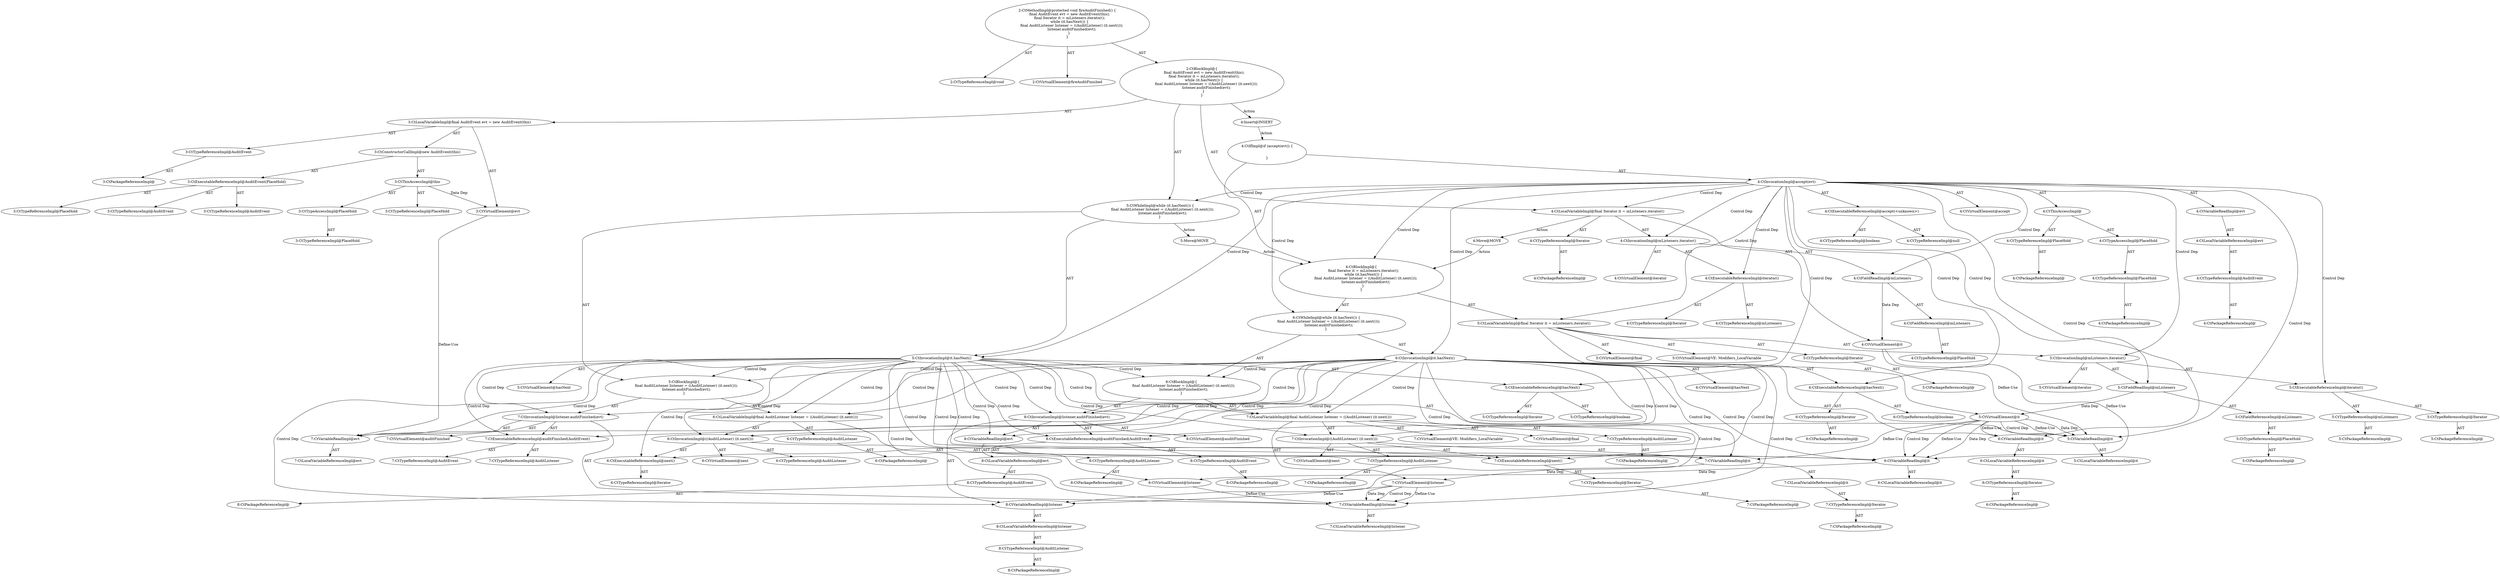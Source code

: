 digraph "fireAuditFinished#?" {
0 [label="2:CtTypeReferenceImpl@void" shape=ellipse]
1 [label="2:CtVirtualElement@fireAuditFinished" shape=ellipse]
2 [label="3:CtTypeReferenceImpl@AuditEvent" shape=ellipse]
3 [label="3:CtPackageReferenceImpl@" shape=ellipse]
4 [label="3:CtExecutableReferenceImpl@AuditEvent(PlaceHold)" shape=ellipse]
5 [label="3:CtTypeReferenceImpl@AuditEvent" shape=ellipse]
6 [label="3:CtTypeReferenceImpl@AuditEvent" shape=ellipse]
7 [label="3:CtTypeReferenceImpl@PlaceHold" shape=ellipse]
8 [label="3:CtTypeAccessImpl@PlaceHold" shape=ellipse]
9 [label="3:CtTypeReferenceImpl@PlaceHold" shape=ellipse]
10 [label="3:CtThisAccessImpl@this" shape=ellipse]
11 [label="3:CtTypeReferenceImpl@PlaceHold" shape=ellipse]
12 [label="3:CtConstructorCallImpl@new AuditEvent(this)" shape=ellipse]
13 [label="3:CtVirtualElement@evt" shape=ellipse]
14 [label="3:CtLocalVariableImpl@final AuditEvent evt = new AuditEvent(this)" shape=ellipse]
15 [label="4:CtTypeReferenceImpl@Iterator" shape=ellipse]
16 [label="4:CtPackageReferenceImpl@" shape=ellipse]
17 [label="4:CtExecutableReferenceImpl@iterator()" shape=ellipse]
18 [label="4:CtTypeReferenceImpl@mListeners" shape=ellipse]
19 [label="4:CtTypeReferenceImpl@Iterator" shape=ellipse]
20 [label="4:CtVirtualElement@iterator" shape=ellipse]
21 [label="4:CtFieldReferenceImpl@mListeners" shape=ellipse]
22 [label="4:CtTypeReferenceImpl@PlaceHold" shape=ellipse]
23 [label="4:CtFieldReadImpl@mListeners" shape=ellipse]
24 [label="4:CtInvocationImpl@mListeners.iterator()" shape=ellipse]
25 [label="4:CtVirtualElement@it" shape=ellipse]
26 [label="4:CtLocalVariableImpl@final Iterator it = mListeners.iterator()" shape=ellipse]
27 [label="5:CtExecutableReferenceImpl@hasNext()" shape=ellipse]
28 [label="5:CtTypeReferenceImpl@Iterator" shape=ellipse]
29 [label="5:CtTypeReferenceImpl@boolean" shape=ellipse]
30 [label="5:CtVirtualElement@hasNext" shape=ellipse]
31 [label="5:CtVariableReadImpl@it" shape=ellipse]
32 [label="5:CtLocalVariableReferenceImpl@it" shape=ellipse]
33 [label="5:CtInvocationImpl@it.hasNext()" shape=ellipse]
34 [label="6:CtTypeReferenceImpl@AuditListener" shape=ellipse]
35 [label="6:CtPackageReferenceImpl@" shape=ellipse]
36 [label="6:CtExecutableReferenceImpl@next()" shape=ellipse]
37 [label="6:CtTypeReferenceImpl@Iterator" shape=ellipse]
38 [label="6:CtVirtualElement@next" shape=ellipse]
39 [label="6:CtVariableReadImpl@it" shape=ellipse]
40 [label="6:CtLocalVariableReferenceImpl@it" shape=ellipse]
41 [label="6:CtInvocationImpl@((AuditListener) (it.next()))" shape=ellipse]
42 [label="6:CtTypeReferenceImpl@AuditListener" shape=ellipse]
43 [label="6:CtVirtualElement@listener" shape=ellipse]
44 [label="6:CtLocalVariableImpl@final AuditListener listener = ((AuditListener) (it.next()))" shape=ellipse]
45 [label="7:CtExecutableReferenceImpl@auditFinished(AuditEvent)" shape=ellipse]
46 [label="7:CtTypeReferenceImpl@AuditListener" shape=ellipse]
47 [label="7:CtTypeReferenceImpl@AuditEvent" shape=ellipse]
48 [label="7:CtVirtualElement@auditFinished" shape=ellipse]
49 [label="7:CtVariableReadImpl@listener" shape=ellipse]
50 [label="7:CtLocalVariableReferenceImpl@listener" shape=ellipse]
51 [label="7:CtVariableReadImpl@evt" shape=ellipse]
52 [label="7:CtLocalVariableReferenceImpl@evt" shape=ellipse]
53 [label="7:CtInvocationImpl@listener.auditFinished(evt)" shape=ellipse]
54 [label="5:CtBlockImpl@\{
    final AuditListener listener = ((AuditListener) (it.next()));
    listener.auditFinished(evt);
\}" shape=ellipse]
55 [label="5:CtWhileImpl@while (it.hasNext()) \{
    final AuditListener listener = ((AuditListener) (it.next()));
    listener.auditFinished(evt);
\} " shape=ellipse]
56 [label="2:CtBlockImpl@\{
    final AuditEvent evt = new AuditEvent(this);
    final Iterator it = mListeners.iterator();
    while (it.hasNext()) \{
        final AuditListener listener = ((AuditListener) (it.next()));
        listener.auditFinished(evt);
    \} 
\}" shape=ellipse]
57 [label="2:CtMethodImpl@protected void fireAuditFinished() \{
    final AuditEvent evt = new AuditEvent(this);
    final Iterator it = mListeners.iterator();
    while (it.hasNext()) \{
        final AuditListener listener = ((AuditListener) (it.next()));
        listener.auditFinished(evt);
    \} 
\}" shape=ellipse]
58 [label="4:Insert@INSERT" shape=ellipse]
59 [label="4:CtPackageReferenceImpl@" shape=ellipse]
60 [label="4:CtTypeReferenceImpl@PlaceHold" shape=ellipse]
61 [label="4:CtPackageReferenceImpl@" shape=ellipse]
62 [label="4:CtTypeReferenceImpl@PlaceHold" shape=ellipse]
63 [label="4:CtTypeAccessImpl@PlaceHold" shape=ellipse]
64 [label="4:CtThisAccessImpl@" shape=ellipse]
65 [label="4:CtTypeReferenceImpl@boolean" shape=ellipse]
66 [label="4:CtTypeReferenceImpl@null" shape=ellipse]
67 [label="4:CtExecutableReferenceImpl@accept(<unknown>)" shape=ellipse]
68 [label="4:CtPackageReferenceImpl@" shape=ellipse]
69 [label="4:CtTypeReferenceImpl@AuditEvent" shape=ellipse]
70 [label="4:CtLocalVariableReferenceImpl@evt" shape=ellipse]
71 [label="4:CtVariableReadImpl@evt" shape=ellipse]
72 [label="4:CtInvocationImpl@accept(evt)" shape=ellipse]
73 [label="4:CtVirtualElement@accept" shape=ellipse]
74 [label="5:CtPackageReferenceImpl@" shape=ellipse]
75 [label="5:CtTypeReferenceImpl@Iterator" shape=ellipse]
76 [label="5:CtPackageReferenceImpl@" shape=ellipse]
77 [label="5:CtTypeReferenceImpl@PlaceHold" shape=ellipse]
78 [label="5:CtFieldReferenceImpl@mListeners" shape=ellipse]
79 [label="5:CtFieldReadImpl@mListeners" shape=ellipse]
80 [label="5:CtPackageReferenceImpl@" shape=ellipse]
81 [label="5:CtTypeReferenceImpl@mListeners" shape=ellipse]
82 [label="5:CtPackageReferenceImpl@" shape=ellipse]
83 [label="5:CtTypeReferenceImpl@Iterator" shape=ellipse]
84 [label="5:CtExecutableReferenceImpl@iterator()" shape=ellipse]
85 [label="5:CtInvocationImpl@mListeners.iterator()" shape=ellipse]
86 [label="5:CtVirtualElement@iterator" shape=ellipse]
87 [label="5:CtLocalVariableImpl@final Iterator it = mListeners.iterator()" shape=ellipse]
88 [label="5:CtVirtualElement@it" shape=ellipse]
89 [label="5:CtVirtualElement@VE: Modifiers_LocalVariable" shape=ellipse]
90 [label="5:CtVirtualElement@final" shape=ellipse]
91 [label="6:CtPackageReferenceImpl@" shape=ellipse]
92 [label="6:CtTypeReferenceImpl@Iterator" shape=ellipse]
93 [label="6:CtLocalVariableReferenceImpl@it" shape=ellipse]
94 [label="6:CtVariableReadImpl@it" shape=ellipse]
95 [label="6:CtPackageReferenceImpl@" shape=ellipse]
96 [label="6:CtTypeReferenceImpl@Iterator" shape=ellipse]
97 [label="6:CtTypeReferenceImpl@boolean" shape=ellipse]
98 [label="6:CtExecutableReferenceImpl@hasNext()" shape=ellipse]
99 [label="6:CtInvocationImpl@it.hasNext()" shape=ellipse]
100 [label="6:CtVirtualElement@hasNext" shape=ellipse]
101 [label="7:CtPackageReferenceImpl@" shape=ellipse]
102 [label="7:CtTypeReferenceImpl@AuditListener" shape=ellipse]
103 [label="7:CtPackageReferenceImpl@" shape=ellipse]
104 [label="7:CtTypeReferenceImpl@AuditListener" shape=ellipse]
105 [label="7:CtPackageReferenceImpl@" shape=ellipse]
106 [label="7:CtTypeReferenceImpl@Iterator" shape=ellipse]
107 [label="7:CtLocalVariableReferenceImpl@it" shape=ellipse]
108 [label="7:CtVariableReadImpl@it" shape=ellipse]
109 [label="7:CtPackageReferenceImpl@" shape=ellipse]
110 [label="7:CtTypeReferenceImpl@Iterator" shape=ellipse]
111 [label="7:CtExecutableReferenceImpl@next()" shape=ellipse]
112 [label="7:CtInvocationImpl@((AuditListener) (it.next()))" shape=ellipse]
113 [label="7:CtVirtualElement@next" shape=ellipse]
114 [label="7:CtLocalVariableImpl@final AuditListener listener = ((AuditListener) (it.next()))" shape=ellipse]
115 [label="7:CtVirtualElement@listener" shape=ellipse]
116 [label="7:CtVirtualElement@VE: Modifiers_LocalVariable" shape=ellipse]
117 [label="7:CtVirtualElement@final" shape=ellipse]
118 [label="8:CtPackageReferenceImpl@" shape=ellipse]
119 [label="8:CtTypeReferenceImpl@AuditListener" shape=ellipse]
120 [label="8:CtLocalVariableReferenceImpl@listener" shape=ellipse]
121 [label="8:CtVariableReadImpl@listener" shape=ellipse]
122 [label="8:CtPackageReferenceImpl@" shape=ellipse]
123 [label="8:CtTypeReferenceImpl@AuditListener" shape=ellipse]
124 [label="8:CtPackageReferenceImpl@" shape=ellipse]
125 [label="8:CtTypeReferenceImpl@AuditEvent" shape=ellipse]
126 [label="8:CtExecutableReferenceImpl@auditFinished(AuditEvent)" shape=ellipse]
127 [label="8:CtPackageReferenceImpl@" shape=ellipse]
128 [label="8:CtTypeReferenceImpl@AuditEvent" shape=ellipse]
129 [label="8:CtLocalVariableReferenceImpl@evt" shape=ellipse]
130 [label="8:CtVariableReadImpl@evt" shape=ellipse]
131 [label="8:CtInvocationImpl@listener.auditFinished(evt)" shape=ellipse]
132 [label="8:CtVirtualElement@auditFinished" shape=ellipse]
133 [label="6:CtBlockImpl@\{
    final AuditListener listener = ((AuditListener) (it.next()));
    listener.auditFinished(evt);
\}" shape=ellipse]
134 [label="6:CtWhileImpl@while (it.hasNext()) \{
    final AuditListener listener = ((AuditListener) (it.next()));
    listener.auditFinished(evt);
\} " shape=ellipse]
135 [label="4:CtBlockImpl@\{
    final Iterator it = mListeners.iterator();
    while (it.hasNext()) \{
        final AuditListener listener = ((AuditListener) (it.next()));
        listener.auditFinished(evt);
    \} 
\}" shape=ellipse]
136 [label="4:CtIfImpl@if (accept(evt)) \{


\}" shape=ellipse]
137 [label="4:Move@MOVE" shape=ellipse]
138 [label="5:Move@MOVE" shape=ellipse]
2 -> 3 [label="AST"];
4 -> 5 [label="AST"];
4 -> 6 [label="AST"];
4 -> 7 [label="AST"];
8 -> 9 [label="AST"];
10 -> 11 [label="AST"];
10 -> 8 [label="AST"];
10 -> 13 [label="Data Dep"];
12 -> 4 [label="AST"];
12 -> 10 [label="AST"];
13 -> 51 [label="Define-Use"];
14 -> 13 [label="AST"];
14 -> 2 [label="AST"];
14 -> 12 [label="AST"];
15 -> 16 [label="AST"];
17 -> 18 [label="AST"];
17 -> 19 [label="AST"];
21 -> 22 [label="AST"];
23 -> 21 [label="AST"];
23 -> 25 [label="Data Dep"];
24 -> 20 [label="AST"];
24 -> 23 [label="AST"];
24 -> 17 [label="AST"];
25 -> 31 [label="Define-Use"];
25 -> 39 [label="Define-Use"];
26 -> 25 [label="AST"];
26 -> 15 [label="AST"];
26 -> 24 [label="AST"];
26 -> 137 [label="Action"];
27 -> 28 [label="AST"];
27 -> 29 [label="AST"];
31 -> 32 [label="AST"];
33 -> 30 [label="AST"];
33 -> 31 [label="AST"];
33 -> 27 [label="AST"];
33 -> 54 [label="Control Dep"];
33 -> 44 [label="Control Dep"];
33 -> 41 [label="Control Dep"];
33 -> 36 [label="Control Dep"];
33 -> 39 [label="Control Dep"];
33 -> 53 [label="Control Dep"];
33 -> 45 [label="Control Dep"];
33 -> 49 [label="Control Dep"];
33 -> 51 [label="Control Dep"];
33 -> 108 [label="Control Dep"];
33 -> 111 [label="Control Dep"];
33 -> 112 [label="Control Dep"];
33 -> 114 [label="Control Dep"];
33 -> 121 [label="Control Dep"];
33 -> 126 [label="Control Dep"];
33 -> 130 [label="Control Dep"];
33 -> 131 [label="Control Dep"];
33 -> 133 [label="Control Dep"];
34 -> 35 [label="AST"];
36 -> 37 [label="AST"];
39 -> 40 [label="AST"];
39 -> 43 [label="Data Dep"];
41 -> 38 [label="AST"];
41 -> 42 [label="AST"];
41 -> 39 [label="AST"];
41 -> 36 [label="AST"];
43 -> 49 [label="Define-Use"];
44 -> 43 [label="AST"];
44 -> 34 [label="AST"];
44 -> 41 [label="AST"];
45 -> 46 [label="AST"];
45 -> 47 [label="AST"];
49 -> 50 [label="AST"];
51 -> 52 [label="AST"];
53 -> 48 [label="AST"];
53 -> 49 [label="AST"];
53 -> 45 [label="AST"];
53 -> 51 [label="AST"];
54 -> 44 [label="AST"];
54 -> 53 [label="AST"];
55 -> 33 [label="AST"];
55 -> 54 [label="AST"];
55 -> 138 [label="Action"];
56 -> 14 [label="AST"];
56 -> 26 [label="AST"];
56 -> 55 [label="AST"];
56 -> 58 [label="Action"];
57 -> 1 [label="AST"];
57 -> 0 [label="AST"];
57 -> 56 [label="AST"];
58 -> 136 [label="Action"];
60 -> 59 [label="AST"];
62 -> 61 [label="AST"];
63 -> 62 [label="AST"];
64 -> 60 [label="AST"];
64 -> 63 [label="AST"];
67 -> 65 [label="AST"];
67 -> 66 [label="AST"];
69 -> 68 [label="AST"];
70 -> 69 [label="AST"];
71 -> 70 [label="AST"];
72 -> 73 [label="AST"];
72 -> 64 [label="AST"];
72 -> 67 [label="AST"];
72 -> 71 [label="AST"];
72 -> 135 [label="Control Dep"];
72 -> 87 [label="Control Dep"];
72 -> 85 [label="Control Dep"];
72 -> 84 [label="Control Dep"];
72 -> 79 [label="Control Dep"];
72 -> 134 [label="Control Dep"];
72 -> 99 [label="Control Dep"];
72 -> 98 [label="Control Dep"];
72 -> 94 [label="Control Dep"];
72 -> 26 [label="Control Dep"];
72 -> 24 [label="Control Dep"];
72 -> 17 [label="Control Dep"];
72 -> 23 [label="Control Dep"];
72 -> 55 [label="Control Dep"];
72 -> 33 [label="Control Dep"];
72 -> 27 [label="Control Dep"];
72 -> 31 [label="Control Dep"];
75 -> 74 [label="AST"];
77 -> 76 [label="AST"];
78 -> 77 [label="AST"];
79 -> 78 [label="AST"];
79 -> 88 [label="Data Dep"];
81 -> 80 [label="AST"];
83 -> 82 [label="AST"];
84 -> 81 [label="AST"];
84 -> 83 [label="AST"];
85 -> 86 [label="AST"];
85 -> 79 [label="AST"];
85 -> 84 [label="AST"];
87 -> 88 [label="AST"];
87 -> 75 [label="AST"];
87 -> 85 [label="AST"];
87 -> 89 [label="AST"];
87 -> 90 [label="AST"];
88 -> 94 [label="Define-Use"];
88 -> 108 [label="Define-Use"];
88 -> 31 [label="Define-Use"];
88 -> 31 [label="Data Dep"];
88 -> 31 [label="Control Dep"];
88 -> 39 [label="Define-Use"];
88 -> 39 [label="Data Dep"];
88 -> 39 [label="Control Dep"];
92 -> 91 [label="AST"];
93 -> 92 [label="AST"];
94 -> 93 [label="AST"];
96 -> 95 [label="AST"];
98 -> 96 [label="AST"];
98 -> 97 [label="AST"];
99 -> 100 [label="AST"];
99 -> 94 [label="AST"];
99 -> 98 [label="AST"];
99 -> 133 [label="Control Dep"];
99 -> 114 [label="Control Dep"];
99 -> 112 [label="Control Dep"];
99 -> 111 [label="Control Dep"];
99 -> 108 [label="Control Dep"];
99 -> 131 [label="Control Dep"];
99 -> 126 [label="Control Dep"];
99 -> 121 [label="Control Dep"];
99 -> 130 [label="Control Dep"];
99 -> 54 [label="Control Dep"];
99 -> 44 [label="Control Dep"];
99 -> 41 [label="Control Dep"];
99 -> 36 [label="Control Dep"];
99 -> 39 [label="Control Dep"];
99 -> 53 [label="Control Dep"];
99 -> 45 [label="Control Dep"];
99 -> 49 [label="Control Dep"];
99 -> 51 [label="Control Dep"];
102 -> 101 [label="AST"];
104 -> 103 [label="AST"];
106 -> 105 [label="AST"];
107 -> 106 [label="AST"];
108 -> 107 [label="AST"];
108 -> 115 [label="Data Dep"];
110 -> 109 [label="AST"];
111 -> 110 [label="AST"];
112 -> 113 [label="AST"];
112 -> 104 [label="AST"];
112 -> 108 [label="AST"];
112 -> 111 [label="AST"];
114 -> 115 [label="AST"];
114 -> 102 [label="AST"];
114 -> 112 [label="AST"];
114 -> 116 [label="AST"];
114 -> 117 [label="AST"];
115 -> 121 [label="Define-Use"];
115 -> 49 [label="Define-Use"];
115 -> 49 [label="Data Dep"];
115 -> 49 [label="Control Dep"];
119 -> 118 [label="AST"];
120 -> 119 [label="AST"];
121 -> 120 [label="AST"];
123 -> 122 [label="AST"];
125 -> 124 [label="AST"];
126 -> 123 [label="AST"];
126 -> 125 [label="AST"];
128 -> 127 [label="AST"];
129 -> 128 [label="AST"];
130 -> 129 [label="AST"];
131 -> 132 [label="AST"];
131 -> 121 [label="AST"];
131 -> 126 [label="AST"];
131 -> 130 [label="AST"];
133 -> 114 [label="AST"];
133 -> 131 [label="AST"];
134 -> 99 [label="AST"];
134 -> 133 [label="AST"];
135 -> 87 [label="AST"];
135 -> 134 [label="AST"];
136 -> 72 [label="AST"];
136 -> 135 [label="AST"];
137 -> 135 [label="Action"];
138 -> 135 [label="Action"];
}